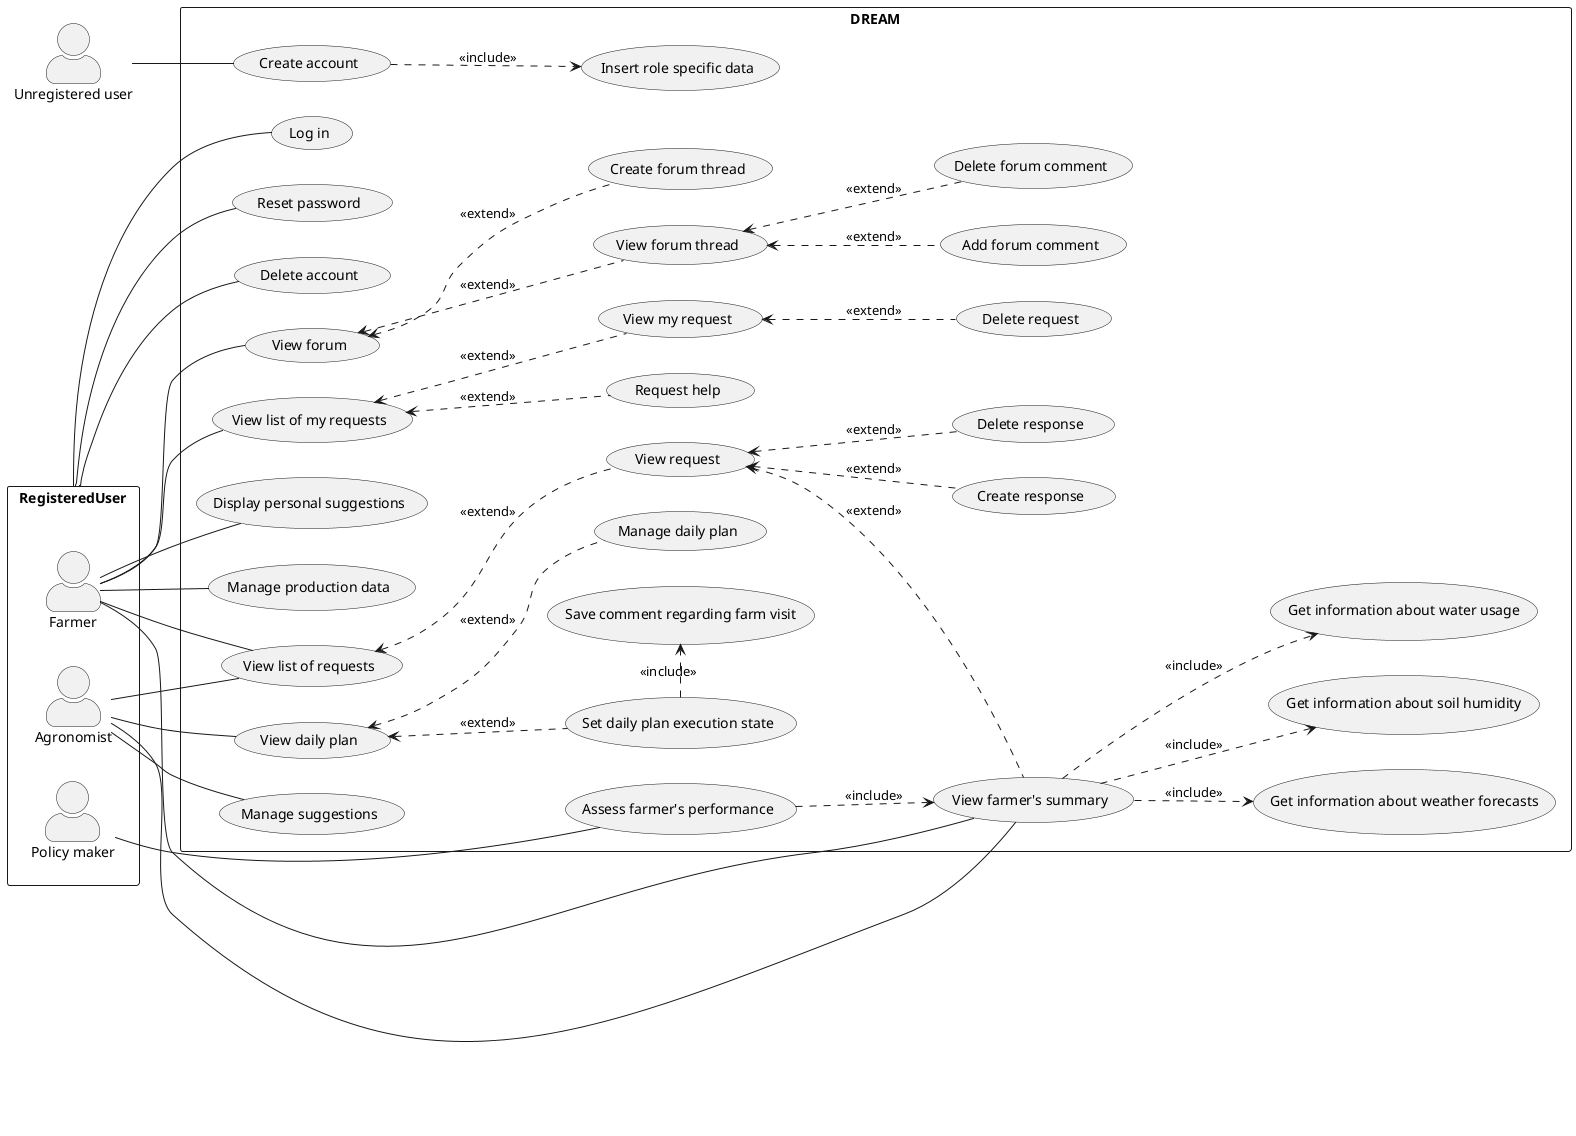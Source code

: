 @startuml Use case
left to right direction
skinparam packageStyle rectangle
skinparam actorStyle awesome

' skinparam linetype polyline
' skinparam linetype ortho

'Primary - should be on the left side
actor :Unregistered user: as UnregUser

package RegisteredUser {
    actor :Policy maker: as PolMaker
    actor :Farmer:
    actor :Agronomist:
}

' 'Secondary - should be on the right side
' package ExternalSystem {
'     actor :WeatherForecastSystem:
'     actor :WaterIrrigationSystem:
'     actor :SensorSystem:
' }

'visualisations - less details or additional phenomenas? as in lower diagram
'there are MANY missing phenomenas, that can be deducted from UC
'about SP: which is better?? - maybe a question to tamburri
'   "The system visualizes data ... for argonomist"
'   "The system visualizes data ..."
'   "Agronomist visualizes data"
rectangle DREAM {
    '''''''''''Common'''''''''''
    RegisteredUser -- (Log in)
    RegisteredUser -- (Reset password)
    RegisteredUser -- (Delete account)
    UnregUser -- (Create account)
    ' PolMaker -- (Log in)
    ' Agronomist -- (Log in)
    (Create account) ..> (Insert role specific data) : <<include>>

    '''''''''''Farmer'''''''''''
    ' Farmer -- (Log in)
    Farmer -- (View farmer's summary)
    (View farmer's summary) ..> (Get information about weather forecasts) : <<include>>
    (View farmer's summary) ..> (Get information about soil humidity) : <<include>>
    (View farmer's summary) ..> (Get information about water usage) : <<include>>
    Farmer -- (Display personal suggestions)
    Farmer -- (Manage production data)
    Farmer -- (View forum)
    (View forum) <.. (Create forum thread) : <<extend>>
    (View forum) <.. (View forum thread) : <<extend>>
    (View forum thread) <.. (Delete forum comment) : <<extend>>
    (View forum thread) <.. (Add forum comment) : <<extend>>
    (View list of my requests) <.. (Request help) : <<extend>>
    (View list of my requests) <.. (View my request) : <<extend>>
    Farmer -- (View list of requests)
    Farmer -- (View list of my requests)
    (View my request) <.. (Delete request) : <<extend>>

    '''''''''''Agronomist'''''''''''
    Agronomist -- (View farmer's summary)
    Agronomist -- (View list of requests)
    Agronomist -- (Manage suggestions)
    (View list of requests) <.. (View request) : <<extend>>
    (View request) <.. (Create response) : <<extend>>
    (View request) <.. (Delete response) : <<extend>>
    (View request) <.. (View farmer's summary) : <<extend>>
    Agronomist -- (View daily plan)
    (View daily plan) <.. (Manage daily plan) : <<extend>>
    (View daily plan) <.. (Set daily plan execution state) : <<extend>>
    (Set daily plan execution state) .> (Save comment regarding farm visit) : <<include>>

    '''''''''''Policy maker'''''''''''
    PolMaker -- (Assess farmer's performance)
    ' PolMaker -- (View list of requests)
    (Assess farmer's performance) ..> (View farmer's summary) : <<include>>
}

@enduml
